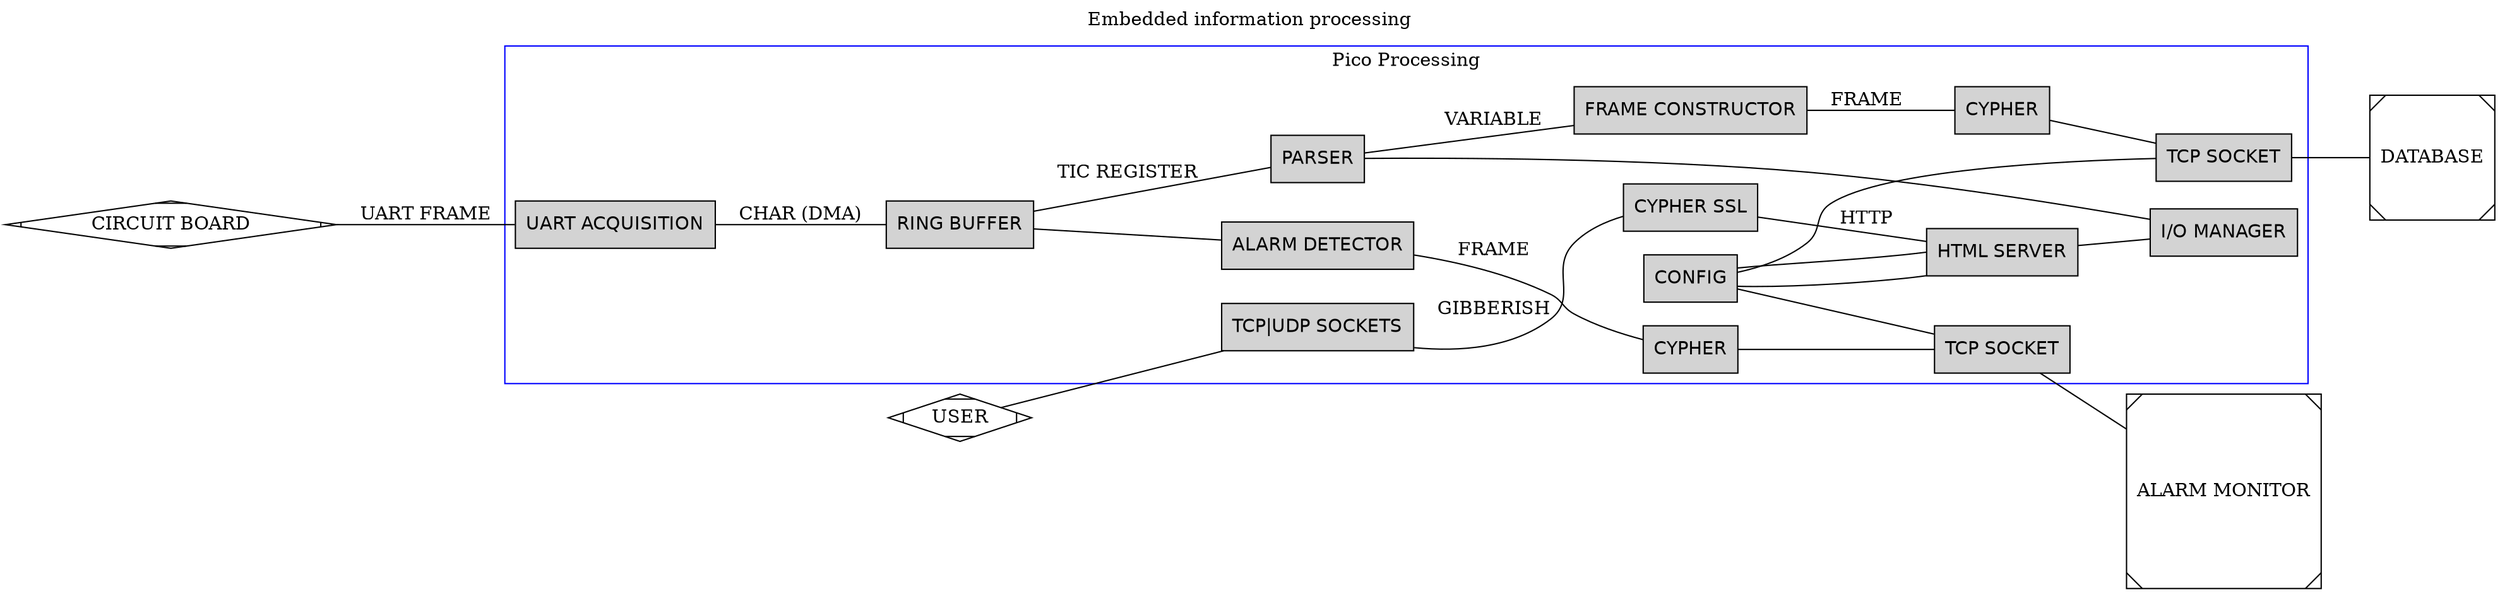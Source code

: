 graph G {
  label="Embedded information processing"
  labelloc="t"
  layout=dot
  rankdir="LR"

  BOARD[label="CIRCUIT BOARD" shape = "Mdiamond"];
  SERVER1[label="DATABASE" shape = "Msquare"];
  SERVER2[label="ALARM MONITOR" shape = "Msquare"];
  USER[shape = "Mdiamond"];


  subgraph cluster_0 {
    node [style=filled shape=box fontname="helvetica"];
    label = "Pico Processing";
    color=blue;
  UART_ACQUISITION[label="UART ACQUISITION"];
  RING_BUFFER[label="RING BUFFER"];
  IO_MANAGER[label="I/O MANAGER"];
  FRAME1[label="FRAME CONSTRUCTOR"];
  ALARM[label="ALARM DETECTOR"];
  CYPHER1[label="CYPHER"];
  CYPHER2[label="CYPHER"];
  CYPHER3[label="CYPHER SSL"];
  SOCK1[label="TCP SOCKET"];
  SOCK2[label="TCP SOCKET"];
  SOCK3[label="TCP|UDP SOCKETS"];

  HTMLSERVER[label="HTML SERVER"];

  UART_ACQUISITION -- RING_BUFFER[label="CHAR (DMA)"];
  RING_BUFFER -- PARSER[label="TIC REGISTER"];
  PARSER -- IO_MANAGER;
  PARSER -- FRAME1[label="VARIABLE"];
  RING_BUFFER -- ALARM;
  FRAME1 -- CYPHER1[label="FRAME"];
  ALARM -- CYPHER2[label="FRAME"];
  CYPHER1 -- SOCK1;
  CYPHER2 -- SOCK2;

  SOCK3 -- CYPHER3[label="GIBBERISH"];
  CYPHER3 -- HTMLSERVER[label="HTTP"];
  HTMLSERVER-- {CONFIG IO_MANAGER};
  CONFIG -- HTMLSERVER;
  CONFIG -- {SOCK1 SOCK2};

  }
  BOARD-- UART_ACQUISITION[label="UART FRAME"];
  SOCK1 -- SERVER1;
  SOCK2 -- SERVER2;
  USER -- SOCK3;
}
